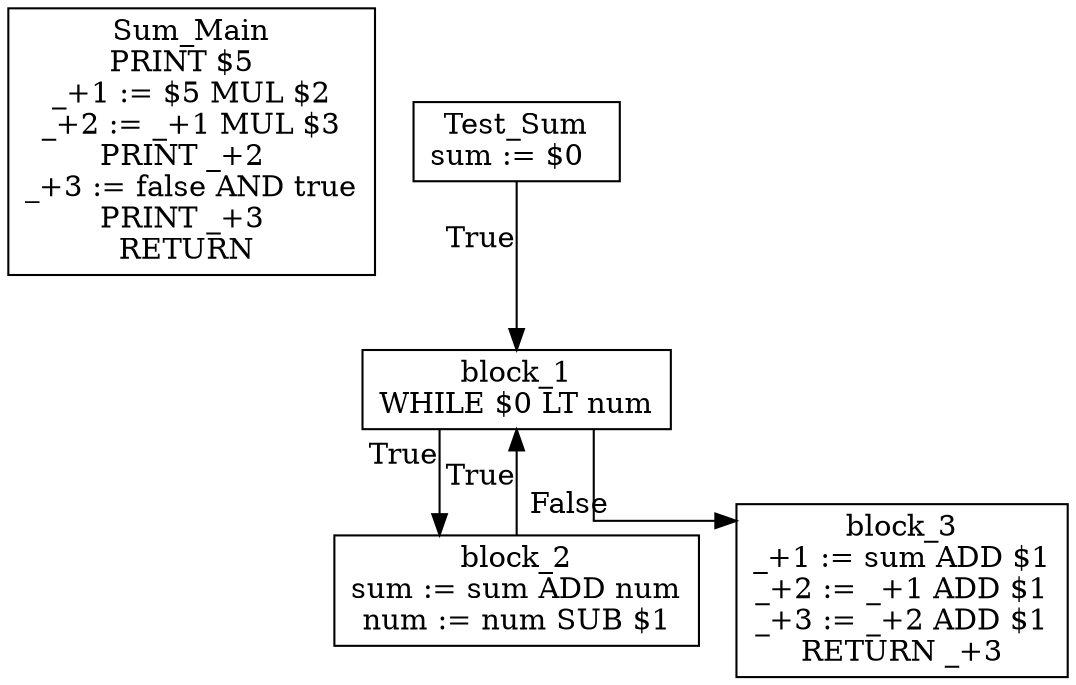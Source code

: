 digraph {
  graph [splines=ortho]
  node [shape=box]
  Sum_Main [label="Sum_Main\nPRINT $5  \n_+1 := $5 MUL $2\n_+2 := _+1 MUL $3\nPRINT _+2  \n_+3 := false AND true\nPRINT _+3  \nRETURN \n"];
  Test_Sum [label="Test_Sum\nsum := $0  \n"];
  Test_Sum -> block_1[xlabel="True"];
  block_1 [label="block_1\nWHILE $0 LT num\n"];
  block_1 -> block_2[xlabel="True"];
  block_2 [label="block_2\nsum := sum ADD num\nnum := num SUB $1\n"];
  block_2 -> block_1[xlabel="True"];
  block_1 -> block_3[xlabel="False"];
  block_3 [label="block_3\n_+1 := sum ADD $1\n_+2 := _+1 ADD $1\n_+3 := _+2 ADD $1\nRETURN _+3\n"];
}